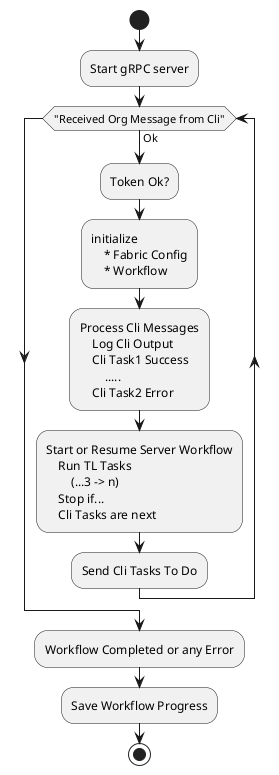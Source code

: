 @startuml
start
:Start gRPC server;

while ("Received Org Message from Cli") is (Ok)
    :Token Ok?;

    :initialize
        * Fabric Config
        * Workflow;

    :Process Cli Messages
        Log Cli Output
        Cli Task1 Success
            .....
        Cli Task2 Error;


    :Start or Resume Server Workflow
        Run TL Tasks
            (...3 -> n)
        Stop if...
        Cli Tasks are next;

    :Send Cli Tasks To Do;
endwhile

-Workflow Completed or any Error

-Save Workflow Progress
stop
@enduml